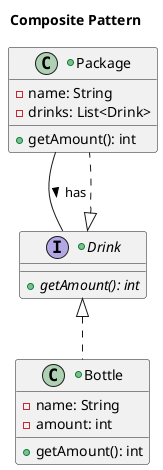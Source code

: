 @startuml
title Composite Pattern

Package -- Drink:> has

+interface Drink {
    +{abstract}getAmount(): int
}

+class Bottle implements Drink {
    - name: String
    - amount: int
    
    +getAmount(): int
}

+class Package implements Drink {
    - name: String
    - drinks: List<Drink>
    +getAmount(): int
}

@enduml